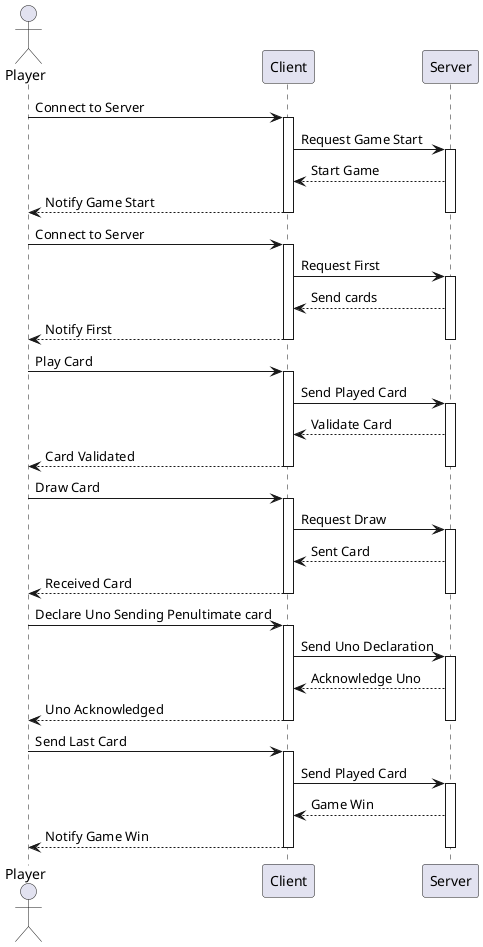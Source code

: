 @startuml

actor Player as "Player"
participant Client as "Client"
participant Server as "Server"

Player -> Client : Connect to Server
activate Client
Client -> Server : Request Game Start
activate Server
Server --> Client : Start Game
Client --> Player : Notify Game Start
deactivate Server
deactivate Client

Player -> Client : Connect to Server
activate Client
Client -> Server : Request First
activate Server
Server --> Client : Send cards
Client --> Player : Notify First
deactivate Server
deactivate Client

Player -> Client : Play Card
activate Client
Client -> Server : Send Played Card
activate Server
Server --> Client : Validate Card
Client --> Player : Card Validated
deactivate Server
deactivate Client

Player -> Client : Draw Card
activate Client
Client -> Server : Request Draw
activate Server
Server --> Client : Sent Card
Client --> Player : Received Card
deactivate Server
deactivate Client

Player -> Client : Declare Uno Sending Penultimate card
activate Client
Client -> Server : Send Uno Declaration
activate Server
Server --> Client : Acknowledge Uno
Client --> Player : Uno Acknowledged
deactivate Server
deactivate Client

Player -> Client : Send Last Card
activate Client
Client -> Server : Send Played Card
activate Server
Server --> Client : Game Win
Client --> Player : Notify Game Win
deactivate Server
deactivate Client

@enduml
